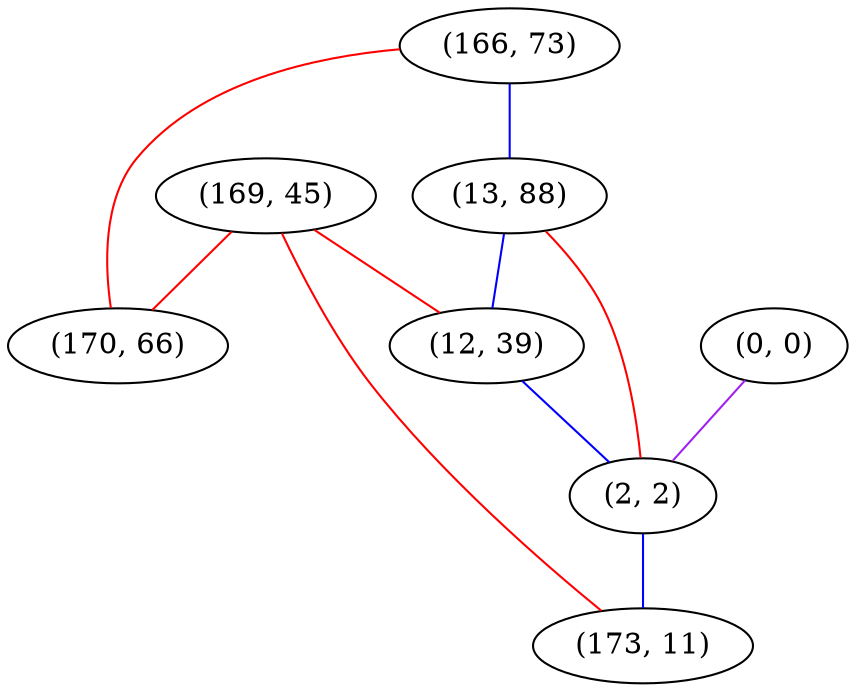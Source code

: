 graph "" {
"(169, 45)";
"(166, 73)";
"(0, 0)";
"(13, 88)";
"(12, 39)";
"(2, 2)";
"(173, 11)";
"(170, 66)";
"(169, 45)" -- "(12, 39)"  [color=red, key=0, weight=1];
"(169, 45)" -- "(173, 11)"  [color=red, key=0, weight=1];
"(169, 45)" -- "(170, 66)"  [color=red, key=0, weight=1];
"(166, 73)" -- "(13, 88)"  [color=blue, key=0, weight=3];
"(166, 73)" -- "(170, 66)"  [color=red, key=0, weight=1];
"(0, 0)" -- "(2, 2)"  [color=purple, key=0, weight=4];
"(13, 88)" -- "(12, 39)"  [color=blue, key=0, weight=3];
"(13, 88)" -- "(2, 2)"  [color=red, key=0, weight=1];
"(12, 39)" -- "(2, 2)"  [color=blue, key=0, weight=3];
"(2, 2)" -- "(173, 11)"  [color=blue, key=0, weight=3];
}
